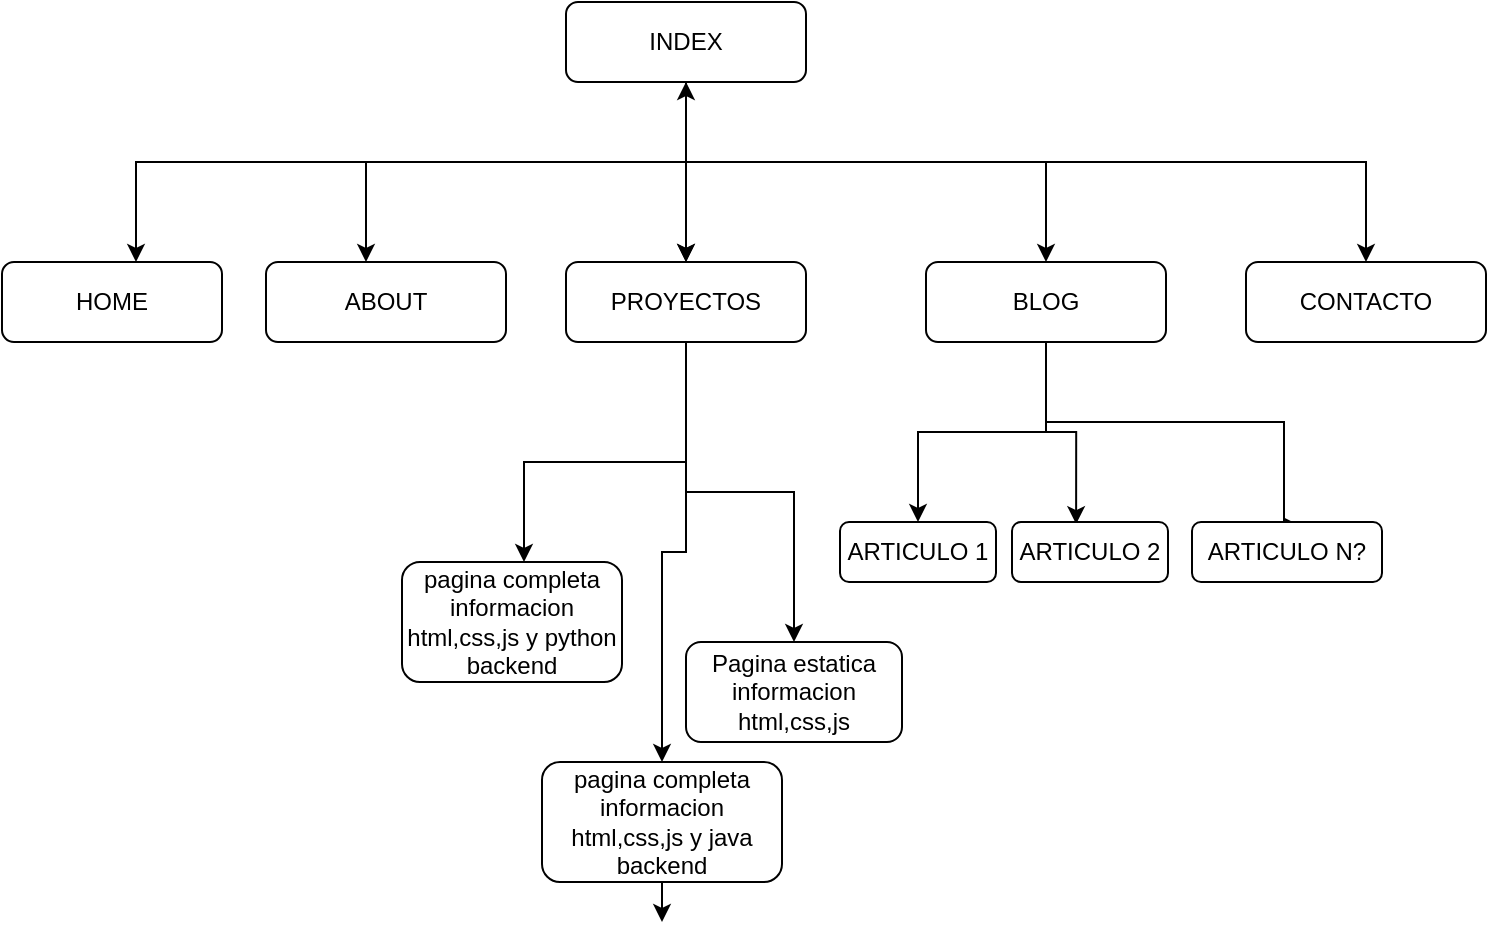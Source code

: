 <mxfile version="21.2.2" type="github">
  <diagram name="Página-1" id="5RHbiF4PLLRhooEWSwFl">
    <mxGraphModel dx="635" dy="357" grid="1" gridSize="10" guides="1" tooltips="1" connect="1" arrows="1" fold="1" page="1" pageScale="1" pageWidth="827" pageHeight="1169" math="0" shadow="0">
      <root>
        <mxCell id="0" />
        <mxCell id="1" parent="0" />
        <mxCell id="cG9vsgVOV1c3dcmhhZiz-9" value="" style="edgeStyle=orthogonalEdgeStyle;rounded=0;orthogonalLoop=1;jettySize=auto;html=1;" edge="1" parent="1" source="cG9vsgVOV1c3dcmhhZiz-7" target="cG9vsgVOV1c3dcmhhZiz-8">
          <mxGeometry relative="1" as="geometry">
            <Array as="points">
              <mxPoint x="392" y="100" />
              <mxPoint x="392" y="100" />
            </Array>
          </mxGeometry>
        </mxCell>
        <mxCell id="cG9vsgVOV1c3dcmhhZiz-11" value="" style="edgeStyle=orthogonalEdgeStyle;rounded=0;orthogonalLoop=1;jettySize=auto;html=1;" edge="1" parent="1" source="cG9vsgVOV1c3dcmhhZiz-7" target="cG9vsgVOV1c3dcmhhZiz-8">
          <mxGeometry relative="1" as="geometry" />
        </mxCell>
        <mxCell id="cG9vsgVOV1c3dcmhhZiz-13" value="" style="edgeStyle=orthogonalEdgeStyle;rounded=0;orthogonalLoop=1;jettySize=auto;html=1;" edge="1" parent="1" source="cG9vsgVOV1c3dcmhhZiz-7" target="cG9vsgVOV1c3dcmhhZiz-12">
          <mxGeometry relative="1" as="geometry">
            <Array as="points">
              <mxPoint x="392" y="120" />
              <mxPoint x="232" y="120" />
            </Array>
          </mxGeometry>
        </mxCell>
        <mxCell id="cG9vsgVOV1c3dcmhhZiz-15" value="" style="edgeStyle=orthogonalEdgeStyle;rounded=0;orthogonalLoop=1;jettySize=auto;html=1;" edge="1" parent="1" source="cG9vsgVOV1c3dcmhhZiz-7" target="cG9vsgVOV1c3dcmhhZiz-14">
          <mxGeometry relative="1" as="geometry">
            <Array as="points">
              <mxPoint x="392" y="120" />
              <mxPoint x="572" y="120" />
            </Array>
          </mxGeometry>
        </mxCell>
        <mxCell id="cG9vsgVOV1c3dcmhhZiz-17" value="" style="edgeStyle=orthogonalEdgeStyle;rounded=0;orthogonalLoop=1;jettySize=auto;html=1;" edge="1" parent="1" source="cG9vsgVOV1c3dcmhhZiz-7" target="cG9vsgVOV1c3dcmhhZiz-16">
          <mxGeometry relative="1" as="geometry">
            <Array as="points">
              <mxPoint x="392" y="120" />
              <mxPoint x="732" y="120" />
            </Array>
          </mxGeometry>
        </mxCell>
        <mxCell id="cG9vsgVOV1c3dcmhhZiz-20" value="" style="edgeStyle=orthogonalEdgeStyle;rounded=0;orthogonalLoop=1;jettySize=auto;html=1;" edge="1" parent="1" source="cG9vsgVOV1c3dcmhhZiz-7">
          <mxGeometry relative="1" as="geometry">
            <mxPoint x="342" y="60" as="sourcePoint" />
            <mxPoint x="117" y="170" as="targetPoint" />
            <Array as="points">
              <mxPoint x="117" y="120" />
            </Array>
          </mxGeometry>
        </mxCell>
        <mxCell id="k5fpOGV51yUzrmat_ck6-2" value="" style="edgeStyle=orthogonalEdgeStyle;rounded=0;orthogonalLoop=1;jettySize=auto;html=1;" edge="1" parent="1" source="cG9vsgVOV1c3dcmhhZiz-8" target="k5fpOGV51yUzrmat_ck6-1">
          <mxGeometry relative="1" as="geometry" />
        </mxCell>
        <mxCell id="k5fpOGV51yUzrmat_ck6-3" style="edgeStyle=orthogonalEdgeStyle;rounded=0;orthogonalLoop=1;jettySize=auto;html=1;" edge="1" parent="1" source="cG9vsgVOV1c3dcmhhZiz-8" target="k5fpOGV51yUzrmat_ck6-4">
          <mxGeometry relative="1" as="geometry">
            <mxPoint x="380" y="450" as="targetPoint" />
          </mxGeometry>
        </mxCell>
        <mxCell id="k5fpOGV51yUzrmat_ck6-6" style="edgeStyle=orthogonalEdgeStyle;rounded=0;orthogonalLoop=1;jettySize=auto;html=1;" edge="1" parent="1" source="cG9vsgVOV1c3dcmhhZiz-8" target="k5fpOGV51yUzrmat_ck6-8">
          <mxGeometry relative="1" as="geometry">
            <mxPoint x="310" y="350" as="targetPoint" />
            <Array as="points">
              <mxPoint x="392" y="270" />
              <mxPoint x="311" y="270" />
              <mxPoint x="311" y="340" />
            </Array>
          </mxGeometry>
        </mxCell>
        <mxCell id="cG9vsgVOV1c3dcmhhZiz-8" value="PROYECTOS" style="whiteSpace=wrap;html=1;rounded=1;" vertex="1" parent="1">
          <mxGeometry x="332" y="170" width="120" height="40" as="geometry" />
        </mxCell>
        <mxCell id="cG9vsgVOV1c3dcmhhZiz-12" value="ABOUT" style="whiteSpace=wrap;html=1;rounded=1;" vertex="1" parent="1">
          <mxGeometry x="182" y="170" width="120" height="40" as="geometry" />
        </mxCell>
        <mxCell id="cG9vsgVOV1c3dcmhhZiz-28" value="" style="edgeStyle=orthogonalEdgeStyle;rounded=0;orthogonalLoop=1;jettySize=auto;html=1;" edge="1" parent="1" source="cG9vsgVOV1c3dcmhhZiz-14" target="cG9vsgVOV1c3dcmhhZiz-27">
          <mxGeometry relative="1" as="geometry" />
        </mxCell>
        <mxCell id="cG9vsgVOV1c3dcmhhZiz-29" value="" style="edgeStyle=orthogonalEdgeStyle;rounded=0;orthogonalLoop=1;jettySize=auto;html=1;entryX=0.411;entryY=0.035;entryDx=0;entryDy=0;entryPerimeter=0;" edge="1" parent="1" source="cG9vsgVOV1c3dcmhhZiz-14" target="cG9vsgVOV1c3dcmhhZiz-30">
          <mxGeometry relative="1" as="geometry">
            <mxPoint x="590" y="310" as="targetPoint" />
          </mxGeometry>
        </mxCell>
        <mxCell id="cG9vsgVOV1c3dcmhhZiz-32" style="edgeStyle=orthogonalEdgeStyle;rounded=0;orthogonalLoop=1;jettySize=auto;html=1;entryX=0.578;entryY=0.073;entryDx=0;entryDy=0;entryPerimeter=0;" edge="1" parent="1" source="cG9vsgVOV1c3dcmhhZiz-14" target="cG9vsgVOV1c3dcmhhZiz-31">
          <mxGeometry relative="1" as="geometry">
            <Array as="points">
              <mxPoint x="572" y="250" />
              <mxPoint x="691" y="250" />
            </Array>
          </mxGeometry>
        </mxCell>
        <mxCell id="cG9vsgVOV1c3dcmhhZiz-14" value="BLOG" style="whiteSpace=wrap;html=1;rounded=1;" vertex="1" parent="1">
          <mxGeometry x="512" y="170" width="120" height="40" as="geometry" />
        </mxCell>
        <mxCell id="cG9vsgVOV1c3dcmhhZiz-16" value="CONTACTO" style="whiteSpace=wrap;html=1;rounded=1;" vertex="1" parent="1">
          <mxGeometry x="672" y="170" width="120" height="40" as="geometry" />
        </mxCell>
        <mxCell id="cG9vsgVOV1c3dcmhhZiz-19" value="HOME" style="whiteSpace=wrap;html=1;rounded=1;" vertex="1" parent="1">
          <mxGeometry x="50" y="170" width="110" height="40" as="geometry" />
        </mxCell>
        <mxCell id="cG9vsgVOV1c3dcmhhZiz-26" value="" style="edgeStyle=orthogonalEdgeStyle;rounded=0;orthogonalLoop=1;jettySize=auto;html=1;" edge="1" parent="1" target="cG9vsgVOV1c3dcmhhZiz-7">
          <mxGeometry relative="1" as="geometry">
            <mxPoint x="342" y="60" as="sourcePoint" />
            <mxPoint x="117" y="170" as="targetPoint" />
            <Array as="points">
              <mxPoint x="392" y="60" />
              <mxPoint x="392" y="120" />
            </Array>
          </mxGeometry>
        </mxCell>
        <mxCell id="cG9vsgVOV1c3dcmhhZiz-7" value="INDEX" style="rounded=1;whiteSpace=wrap;html=1;" vertex="1" parent="1">
          <mxGeometry x="332" y="40" width="120" height="40" as="geometry" />
        </mxCell>
        <mxCell id="cG9vsgVOV1c3dcmhhZiz-27" value="ARTICULO 1" style="rounded=1;whiteSpace=wrap;html=1;" vertex="1" parent="1">
          <mxGeometry x="469" y="300" width="78" height="30" as="geometry" />
        </mxCell>
        <mxCell id="cG9vsgVOV1c3dcmhhZiz-30" value="ARTICULO 2" style="rounded=1;whiteSpace=wrap;html=1;" vertex="1" parent="1">
          <mxGeometry x="555" y="300" width="78" height="30" as="geometry" />
        </mxCell>
        <mxCell id="cG9vsgVOV1c3dcmhhZiz-31" value="ARTICULO N?" style="rounded=1;whiteSpace=wrap;html=1;" vertex="1" parent="1">
          <mxGeometry x="645" y="300" width="95" height="30" as="geometry" />
        </mxCell>
        <mxCell id="k5fpOGV51yUzrmat_ck6-1" value="Pagina estatica informacion html,css,js" style="whiteSpace=wrap;html=1;rounded=1;" vertex="1" parent="1">
          <mxGeometry x="392" y="360" width="108" height="50" as="geometry" />
        </mxCell>
        <mxCell id="k5fpOGV51yUzrmat_ck6-10" value="" style="edgeStyle=orthogonalEdgeStyle;rounded=0;orthogonalLoop=1;jettySize=auto;html=1;" edge="1" parent="1" source="k5fpOGV51yUzrmat_ck6-4">
          <mxGeometry relative="1" as="geometry">
            <mxPoint x="380.04" y="500" as="targetPoint" />
          </mxGeometry>
        </mxCell>
        <mxCell id="k5fpOGV51yUzrmat_ck6-4" value="pagina completa informacion html,css,js y java backend" style="rounded=1;whiteSpace=wrap;html=1;" vertex="1" parent="1">
          <mxGeometry x="320" y="420" width="120" height="60" as="geometry" />
        </mxCell>
        <mxCell id="k5fpOGV51yUzrmat_ck6-8" value="pagina completa informacion html,css,js y python backend" style="rounded=1;whiteSpace=wrap;html=1;" vertex="1" parent="1">
          <mxGeometry x="250" y="320" width="110" height="60" as="geometry" />
        </mxCell>
      </root>
    </mxGraphModel>
  </diagram>
</mxfile>
